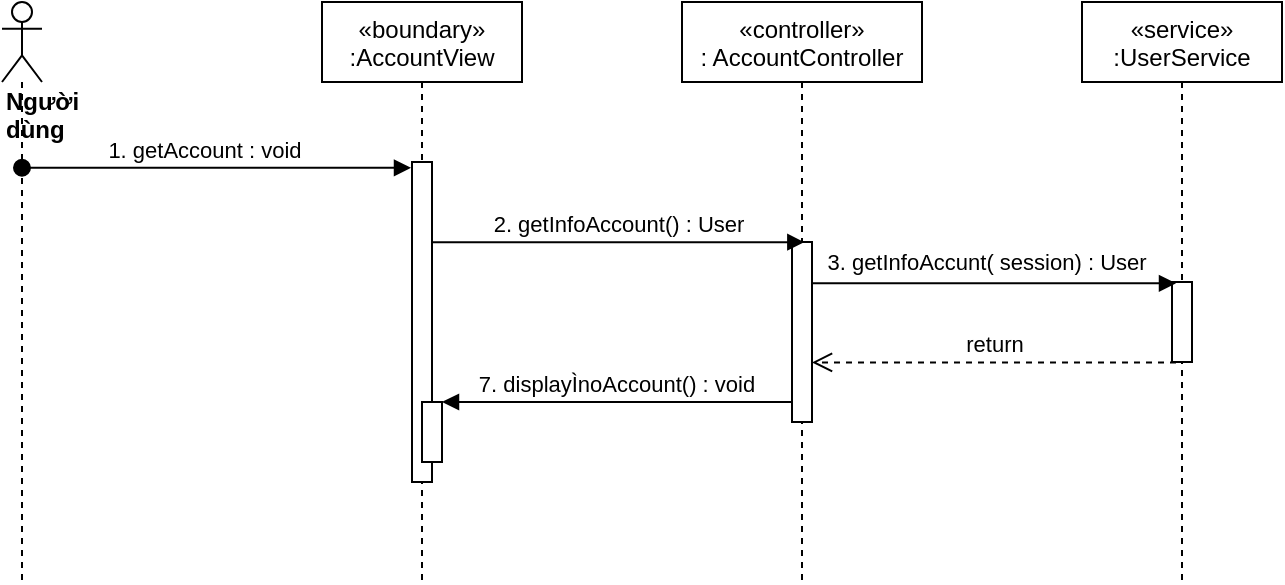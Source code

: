 <mxfile version="14.6.11" type="device"><diagram id="kgpKYQtTHZ0yAKxKKP6v" name="Page-1"><mxGraphModel dx="1108" dy="425" grid="1" gridSize="10" guides="1" tooltips="1" connect="1" arrows="1" fold="1" page="1" pageScale="1" pageWidth="850" pageHeight="1100" math="0" shadow="0"><root><mxCell id="0"/><mxCell id="1" parent="0"/><mxCell id="SNDt7kqNZVffYL-7BvIK-1" value="«boundary»&#10;:AccountView" style="shape=umlLifeline;perimeter=lifelinePerimeter;container=1;collapsible=0;recursiveResize=0;rounded=0;shadow=0;strokeWidth=1;" vertex="1" parent="1"><mxGeometry x="260" y="80" width="100" height="290" as="geometry"/></mxCell><mxCell id="SNDt7kqNZVffYL-7BvIK-2" value="" style="points=[];perimeter=orthogonalPerimeter;rounded=0;shadow=0;strokeWidth=1;" vertex="1" parent="SNDt7kqNZVffYL-7BvIK-1"><mxGeometry x="45" y="80" width="10" height="160" as="geometry"/></mxCell><mxCell id="SNDt7kqNZVffYL-7BvIK-3" value="«controller»&#10;: AccountController" style="shape=umlLifeline;perimeter=lifelinePerimeter;container=1;collapsible=0;recursiveResize=0;rounded=0;shadow=0;strokeWidth=1;" vertex="1" parent="1"><mxGeometry x="440" y="80" width="120" height="290" as="geometry"/></mxCell><mxCell id="SNDt7kqNZVffYL-7BvIK-4" value="" style="points=[];perimeter=orthogonalPerimeter;rounded=0;shadow=0;strokeWidth=1;" vertex="1" parent="SNDt7kqNZVffYL-7BvIK-3"><mxGeometry x="55" y="120" width="10" height="90" as="geometry"/></mxCell><mxCell id="SNDt7kqNZVffYL-7BvIK-5" value="&lt;div&gt;&lt;b&gt;Người dùng&lt;/b&gt;&lt;/div&gt;" style="shape=umlLifeline;participant=umlActor;perimeter=lifelinePerimeter;whiteSpace=wrap;html=1;container=1;collapsible=0;recursiveResize=0;verticalAlign=top;spacingTop=36;outlineConnect=0;align=left;" vertex="1" parent="1"><mxGeometry x="100" y="80" width="20" height="290" as="geometry"/></mxCell><mxCell id="SNDt7kqNZVffYL-7BvIK-6" value="1. getAccount : void" style="verticalAlign=bottom;startArrow=oval;endArrow=block;startSize=8;shadow=0;strokeWidth=1;entryX=-0.05;entryY=0.018;entryDx=0;entryDy=0;entryPerimeter=0;" edge="1" parent="1" source="SNDt7kqNZVffYL-7BvIK-5" target="SNDt7kqNZVffYL-7BvIK-2"><mxGeometry x="-0.06" relative="1" as="geometry"><mxPoint x="100" y="170" as="sourcePoint"/><mxPoint as="offset"/></mxGeometry></mxCell><mxCell id="SNDt7kqNZVffYL-7BvIK-7" value="«service»&#10;:UserService" style="shape=umlLifeline;perimeter=lifelinePerimeter;container=1;collapsible=0;recursiveResize=0;rounded=0;shadow=0;strokeWidth=1;" vertex="1" parent="1"><mxGeometry x="640" y="80" width="100" height="290" as="geometry"/></mxCell><mxCell id="SNDt7kqNZVffYL-7BvIK-8" value="" style="points=[];perimeter=orthogonalPerimeter;rounded=0;shadow=0;strokeWidth=1;" vertex="1" parent="SNDt7kqNZVffYL-7BvIK-7"><mxGeometry x="45" y="140" width="10" height="40" as="geometry"/></mxCell><mxCell id="SNDt7kqNZVffYL-7BvIK-9" value="2. getInfoAccount() : User" style="html=1;verticalAlign=bottom;endArrow=block;entryX=0.617;entryY=0.001;entryDx=0;entryDy=0;entryPerimeter=0;" edge="1" parent="1" source="SNDt7kqNZVffYL-7BvIK-2" target="SNDt7kqNZVffYL-7BvIK-4"><mxGeometry width="80" relative="1" as="geometry"><mxPoint x="320" y="248" as="sourcePoint"/><mxPoint x="500" y="210" as="targetPoint"/></mxGeometry></mxCell><mxCell id="SNDt7kqNZVffYL-7BvIK-10" value="" style="html=1;verticalAlign=bottom;endArrow=block;entryX=0.2;entryY=0.017;entryDx=0;entryDy=0;entryPerimeter=0;" edge="1" parent="1" source="SNDt7kqNZVffYL-7BvIK-4" target="SNDt7kqNZVffYL-7BvIK-8"><mxGeometry width="80" relative="1" as="geometry"><mxPoint x="609" y="221.68" as="sourcePoint"/><mxPoint x="770" y="222" as="targetPoint"/></mxGeometry></mxCell><mxCell id="SNDt7kqNZVffYL-7BvIK-11" value="3. getInfoAccunt( session) : User" style="edgeLabel;html=1;align=center;verticalAlign=middle;resizable=0;points=[];" vertex="1" connectable="0" parent="SNDt7kqNZVffYL-7BvIK-10"><mxGeometry x="-0.077" y="4" relative="1" as="geometry"><mxPoint x="3" y="-7" as="offset"/></mxGeometry></mxCell><mxCell id="SNDt7kqNZVffYL-7BvIK-14" value="return" style="html=1;verticalAlign=bottom;endArrow=open;dashed=1;endSize=8;exitX=0.2;exitY=1.006;exitDx=0;exitDy=0;exitPerimeter=0;" edge="1" parent="1" source="SNDt7kqNZVffYL-7BvIK-8" target="SNDt7kqNZVffYL-7BvIK-4"><mxGeometry relative="1" as="geometry"><mxPoint x="845" y="261.015" as="sourcePoint"/><mxPoint x="610" y="261.015" as="targetPoint"/></mxGeometry></mxCell><mxCell id="SNDt7kqNZVffYL-7BvIK-17" value="7. displayÌnoAccount() : void" style="verticalAlign=bottom;endArrow=block;shadow=0;strokeWidth=1;" edge="1" parent="1" source="SNDt7kqNZVffYL-7BvIK-4" target="SNDt7kqNZVffYL-7BvIK-18"><mxGeometry relative="1" as="geometry"><mxPoint x="550" y="319" as="sourcePoint"/><mxPoint x="340" y="319" as="targetPoint"/></mxGeometry></mxCell><mxCell id="SNDt7kqNZVffYL-7BvIK-18" value="" style="html=1;points=[];perimeter=orthogonalPerimeter;" vertex="1" parent="1"><mxGeometry x="310" y="280" width="10" height="30" as="geometry"/></mxCell></root></mxGraphModel></diagram></mxfile>